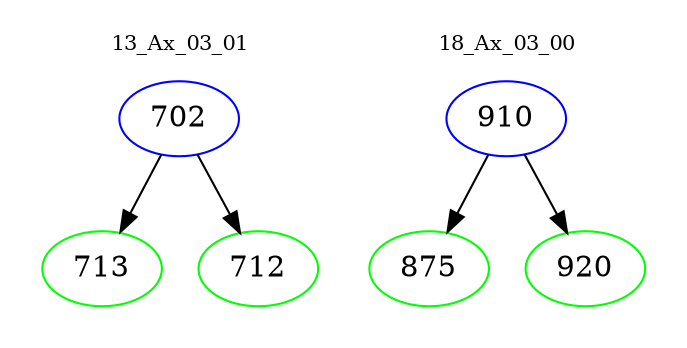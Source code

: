 digraph{
subgraph cluster_0 {
color = white
label = "13_Ax_03_01";
fontsize=10;
T0_702 [label="702", color="blue"]
T0_702 -> T0_713 [color="black"]
T0_713 [label="713", color="green"]
T0_702 -> T0_712 [color="black"]
T0_712 [label="712", color="green"]
}
subgraph cluster_1 {
color = white
label = "18_Ax_03_00";
fontsize=10;
T1_910 [label="910", color="blue"]
T1_910 -> T1_875 [color="black"]
T1_875 [label="875", color="green"]
T1_910 -> T1_920 [color="black"]
T1_920 [label="920", color="green"]
}
}
